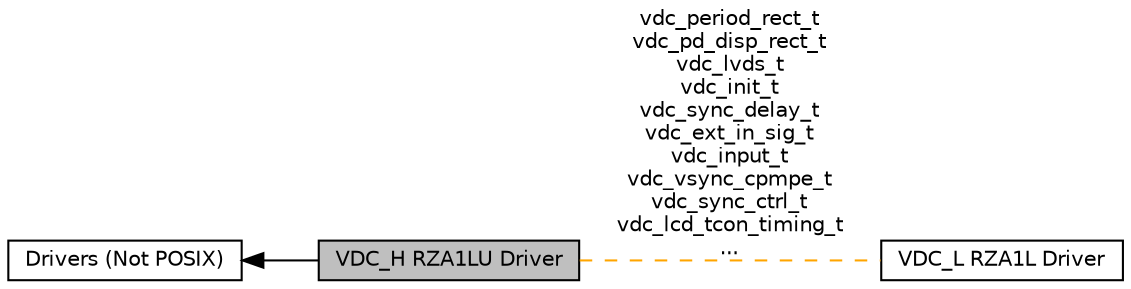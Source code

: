 digraph "VDC_H RZA1LU Driver"
{
  edge [fontname="Helvetica",fontsize="10",labelfontname="Helvetica",labelfontsize="10"];
  node [fontname="Helvetica",fontsize="10",shape=box];
  rankdir=LR;
  Node2 [label="Drivers (Not POSIX)",height=0.2,width=0.4,color="black", fillcolor="white", style="filled",URL="$d7/def/group__R__SW__PKG__93__NONOS__DRIVERS.html",tooltip="Drivers."];
  Node1 [label="VDC_H RZA1LU Driver",height=0.2,width=0.4,color="black", fillcolor="grey75", style="filled", fontcolor="black",tooltip=" "];
  Node3 [label="VDC_L RZA1L Driver",height=0.2,width=0.4,color="black", fillcolor="white", style="filled",URL="$d8/d21/group__R__SW__PKG__93__VDC__L__API.html",tooltip=" "];
  Node2->Node1 [shape=plaintext, dir="back", style="solid"];
  Node1->Node3 [shape=plaintext, label="vdc_period_rect_t\nvdc_pd_disp_rect_t\nvdc_lvds_t\nvdc_init_t\nvdc_sync_delay_t\nvdc_ext_in_sig_t\nvdc_input_t\nvdc_vsync_cpmpe_t\nvdc_sync_ctrl_t\nvdc_lcd_tcon_timing_t\n...", color="orange", dir="none", style="dashed"];
}
